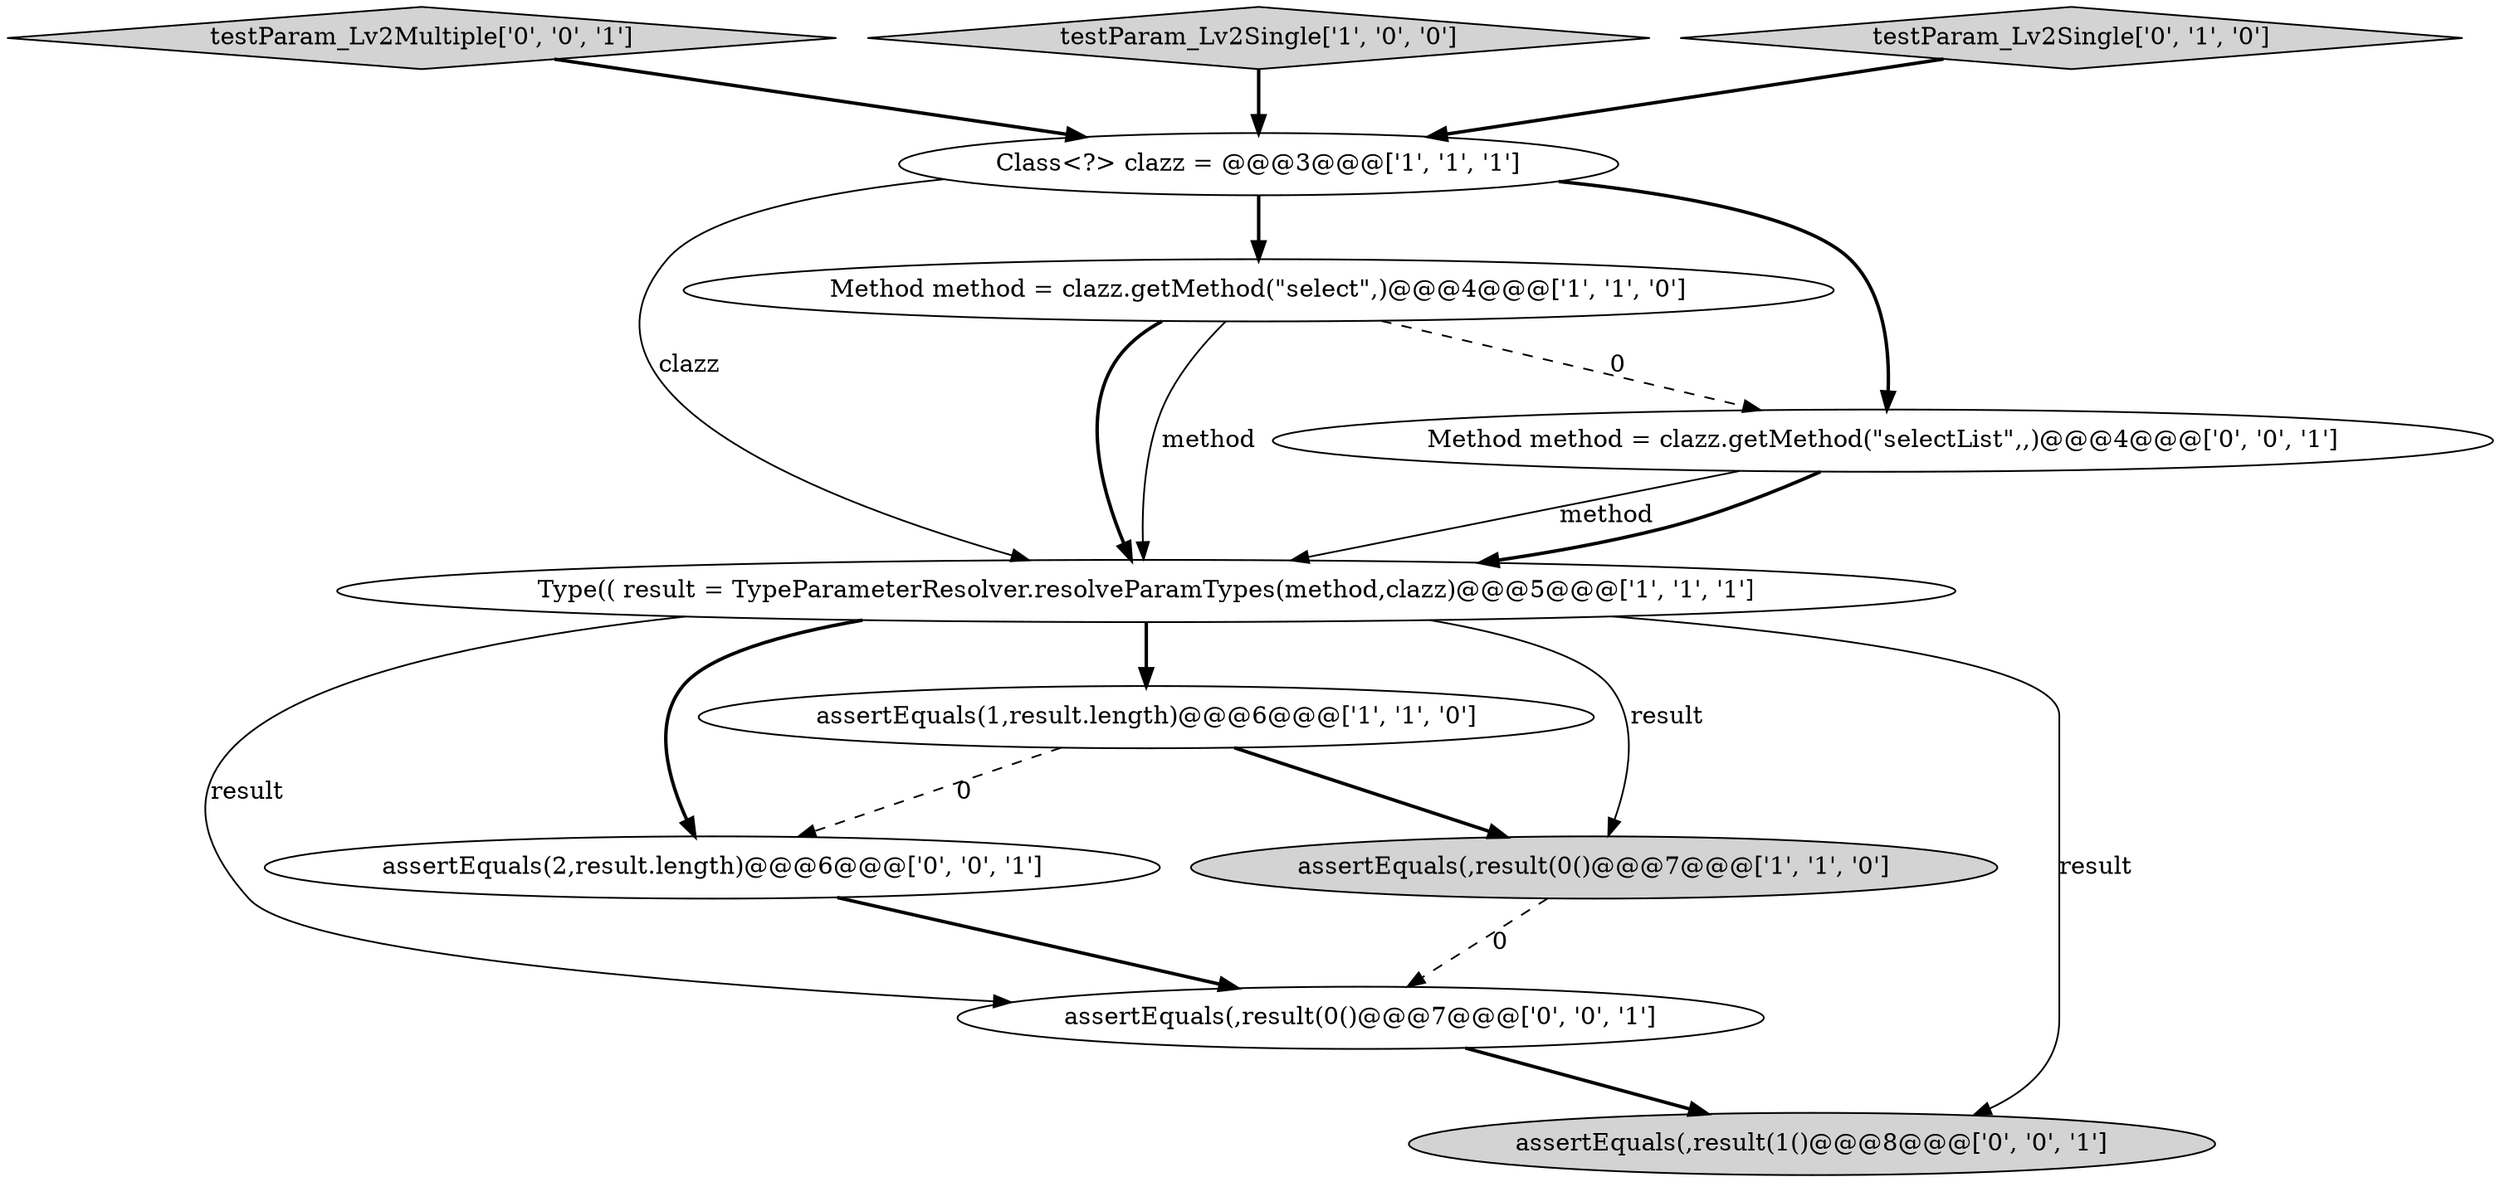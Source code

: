 digraph {
4 [style = filled, label = "Class<?> clazz = @@@3@@@['1', '1', '1']", fillcolor = white, shape = ellipse image = "AAA0AAABBB1BBB"];
10 [style = filled, label = "testParam_Lv2Multiple['0', '0', '1']", fillcolor = lightgray, shape = diamond image = "AAA0AAABBB3BBB"];
8 [style = filled, label = "assertEquals(2,result.length)@@@6@@@['0', '0', '1']", fillcolor = white, shape = ellipse image = "AAA0AAABBB3BBB"];
1 [style = filled, label = "assertEquals(1,result.length)@@@6@@@['1', '1', '0']", fillcolor = white, shape = ellipse image = "AAA0AAABBB1BBB"];
2 [style = filled, label = "testParam_Lv2Single['1', '0', '0']", fillcolor = lightgray, shape = diamond image = "AAA0AAABBB1BBB"];
6 [style = filled, label = "testParam_Lv2Single['0', '1', '0']", fillcolor = lightgray, shape = diamond image = "AAA0AAABBB2BBB"];
7 [style = filled, label = "Method method = clazz.getMethod(\"selectList\",,)@@@4@@@['0', '0', '1']", fillcolor = white, shape = ellipse image = "AAA0AAABBB3BBB"];
9 [style = filled, label = "assertEquals(,result(0()@@@7@@@['0', '0', '1']", fillcolor = white, shape = ellipse image = "AAA0AAABBB3BBB"];
3 [style = filled, label = "Method method = clazz.getMethod(\"select\",)@@@4@@@['1', '1', '0']", fillcolor = white, shape = ellipse image = "AAA0AAABBB1BBB"];
0 [style = filled, label = "assertEquals(,result(0()@@@7@@@['1', '1', '0']", fillcolor = lightgray, shape = ellipse image = "AAA0AAABBB1BBB"];
5 [style = filled, label = "Type(( result = TypeParameterResolver.resolveParamTypes(method,clazz)@@@5@@@['1', '1', '1']", fillcolor = white, shape = ellipse image = "AAA0AAABBB1BBB"];
11 [style = filled, label = "assertEquals(,result(1()@@@8@@@['0', '0', '1']", fillcolor = lightgray, shape = ellipse image = "AAA0AAABBB3BBB"];
5->0 [style = solid, label="result"];
4->3 [style = bold, label=""];
5->8 [style = bold, label=""];
9->11 [style = bold, label=""];
7->5 [style = solid, label="method"];
3->7 [style = dashed, label="0"];
5->9 [style = solid, label="result"];
4->5 [style = solid, label="clazz"];
1->0 [style = bold, label=""];
2->4 [style = bold, label=""];
4->7 [style = bold, label=""];
5->1 [style = bold, label=""];
6->4 [style = bold, label=""];
3->5 [style = bold, label=""];
7->5 [style = bold, label=""];
8->9 [style = bold, label=""];
10->4 [style = bold, label=""];
3->5 [style = solid, label="method"];
1->8 [style = dashed, label="0"];
5->11 [style = solid, label="result"];
0->9 [style = dashed, label="0"];
}
